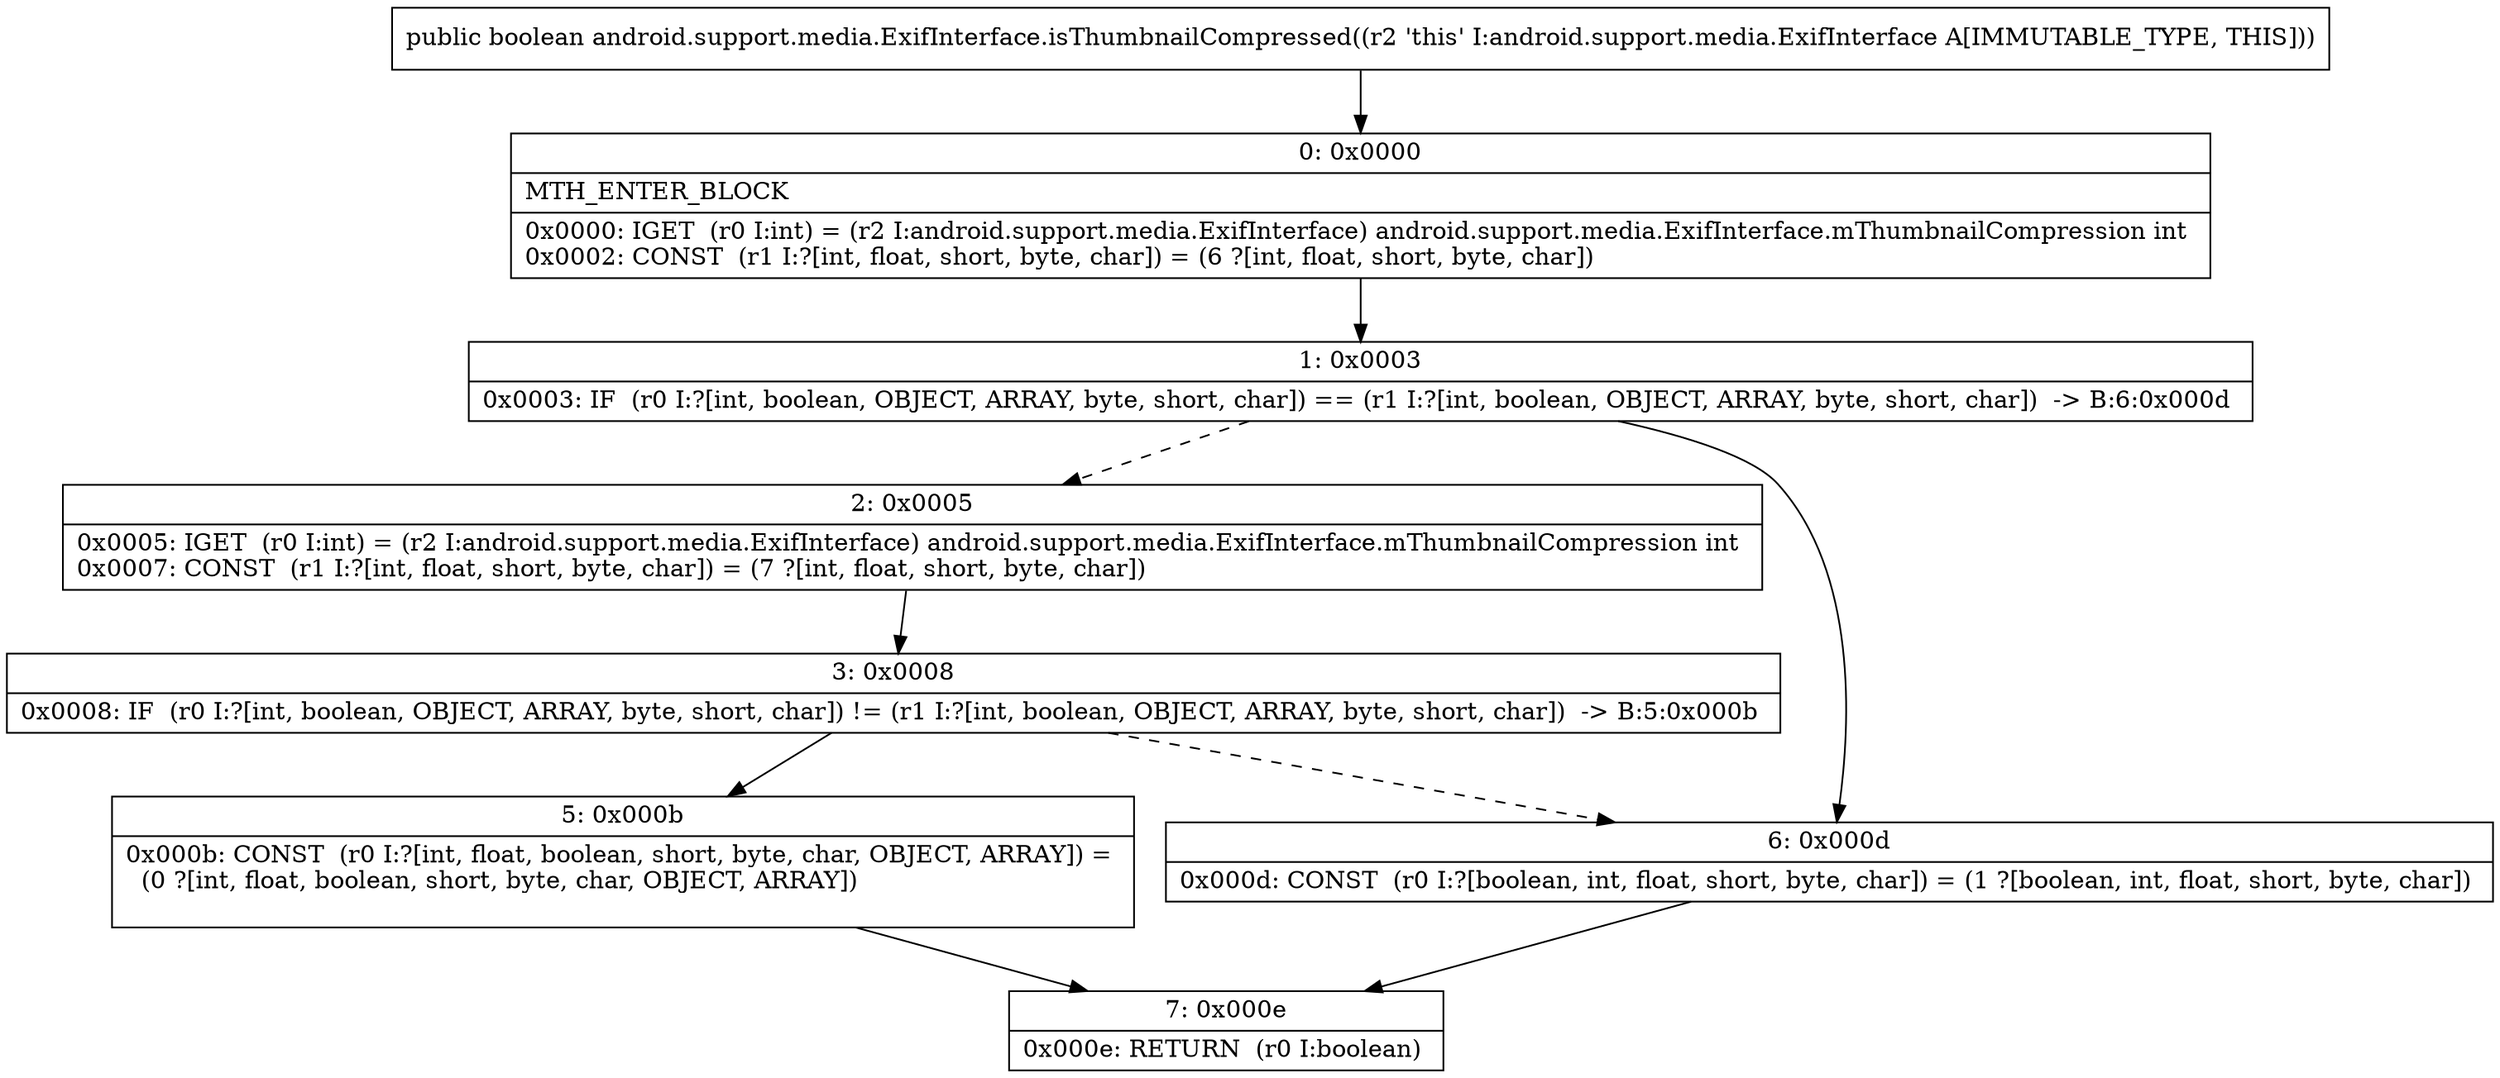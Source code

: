 digraph "CFG forandroid.support.media.ExifInterface.isThumbnailCompressed()Z" {
Node_0 [shape=record,label="{0\:\ 0x0000|MTH_ENTER_BLOCK\l|0x0000: IGET  (r0 I:int) = (r2 I:android.support.media.ExifInterface) android.support.media.ExifInterface.mThumbnailCompression int \l0x0002: CONST  (r1 I:?[int, float, short, byte, char]) = (6 ?[int, float, short, byte, char]) \l}"];
Node_1 [shape=record,label="{1\:\ 0x0003|0x0003: IF  (r0 I:?[int, boolean, OBJECT, ARRAY, byte, short, char]) == (r1 I:?[int, boolean, OBJECT, ARRAY, byte, short, char])  \-\> B:6:0x000d \l}"];
Node_2 [shape=record,label="{2\:\ 0x0005|0x0005: IGET  (r0 I:int) = (r2 I:android.support.media.ExifInterface) android.support.media.ExifInterface.mThumbnailCompression int \l0x0007: CONST  (r1 I:?[int, float, short, byte, char]) = (7 ?[int, float, short, byte, char]) \l}"];
Node_3 [shape=record,label="{3\:\ 0x0008|0x0008: IF  (r0 I:?[int, boolean, OBJECT, ARRAY, byte, short, char]) != (r1 I:?[int, boolean, OBJECT, ARRAY, byte, short, char])  \-\> B:5:0x000b \l}"];
Node_5 [shape=record,label="{5\:\ 0x000b|0x000b: CONST  (r0 I:?[int, float, boolean, short, byte, char, OBJECT, ARRAY]) = \l  (0 ?[int, float, boolean, short, byte, char, OBJECT, ARRAY])\l \l}"];
Node_6 [shape=record,label="{6\:\ 0x000d|0x000d: CONST  (r0 I:?[boolean, int, float, short, byte, char]) = (1 ?[boolean, int, float, short, byte, char]) \l}"];
Node_7 [shape=record,label="{7\:\ 0x000e|0x000e: RETURN  (r0 I:boolean) \l}"];
MethodNode[shape=record,label="{public boolean android.support.media.ExifInterface.isThumbnailCompressed((r2 'this' I:android.support.media.ExifInterface A[IMMUTABLE_TYPE, THIS])) }"];
MethodNode -> Node_0;
Node_0 -> Node_1;
Node_1 -> Node_2[style=dashed];
Node_1 -> Node_6;
Node_2 -> Node_3;
Node_3 -> Node_5;
Node_3 -> Node_6[style=dashed];
Node_5 -> Node_7;
Node_6 -> Node_7;
}

